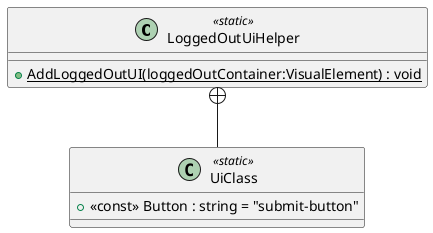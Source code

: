 @startuml
class LoggedOutUiHelper <<static>> {
    + {static} AddLoggedOutUI(loggedOutContainer:VisualElement) : void
}
class UiClass <<static>> {
    + <<const>> Button : string = "submit-button"
}
LoggedOutUiHelper +-- UiClass
@enduml
